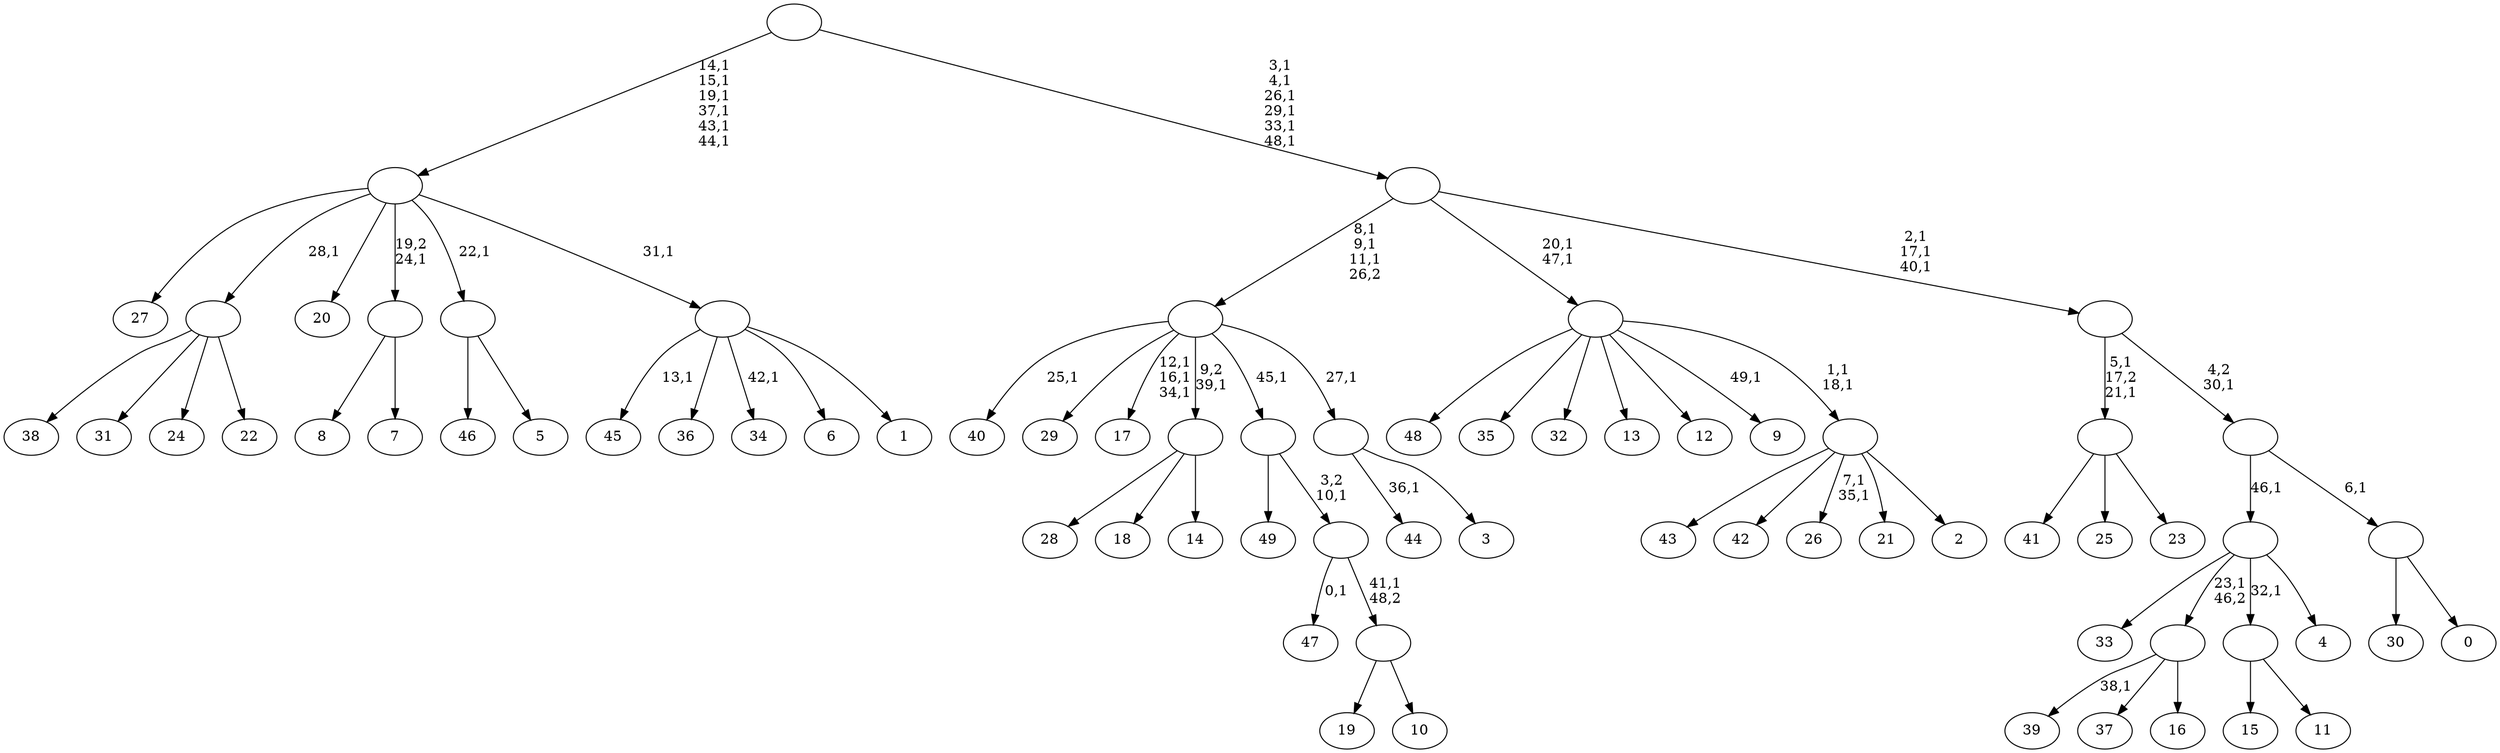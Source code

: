 digraph T {
	100 [label="49"]
	99 [label="48"]
	98 [label="47"]
	96 [label="46"]
	95 [label="45"]
	93 [label="44"]
	91 [label="43"]
	90 [label="42"]
	89 [label="41"]
	88 [label="40"]
	86 [label="39"]
	84 [label="38"]
	83 [label="37"]
	82 [label="36"]
	81 [label="35"]
	80 [label="34"]
	78 [label="33"]
	77 [label="32"]
	76 [label="31"]
	75 [label="30"]
	74 [label="29"]
	73 [label="28"]
	72 [label="27"]
	71 [label="26"]
	68 [label="25"]
	67 [label="24"]
	66 [label="23"]
	65 [label=""]
	63 [label="22"]
	62 [label=""]
	61 [label="21"]
	60 [label="20"]
	59 [label="19"]
	58 [label="18"]
	57 [label="17"]
	53 [label="16"]
	52 [label=""]
	51 [label="15"]
	50 [label="14"]
	49 [label=""]
	48 [label="13"]
	47 [label="12"]
	46 [label="11"]
	45 [label=""]
	44 [label="10"]
	43 [label=""]
	42 [label=""]
	41 [label=""]
	40 [label="9"]
	38 [label="8"]
	37 [label="7"]
	36 [label=""]
	35 [label="6"]
	34 [label="5"]
	33 [label=""]
	32 [label="4"]
	31 [label=""]
	30 [label="3"]
	29 [label=""]
	28 [label=""]
	25 [label="2"]
	24 [label=""]
	22 [label=""]
	20 [label="1"]
	19 [label=""]
	18 [label=""]
	12 [label="0"]
	11 [label=""]
	10 [label=""]
	9 [label=""]
	6 [label=""]
	0 [label=""]
	65 -> 89 [label=""]
	65 -> 68 [label=""]
	65 -> 66 [label=""]
	62 -> 84 [label=""]
	62 -> 76 [label=""]
	62 -> 67 [label=""]
	62 -> 63 [label=""]
	52 -> 86 [label="38,1"]
	52 -> 83 [label=""]
	52 -> 53 [label=""]
	49 -> 73 [label=""]
	49 -> 58 [label=""]
	49 -> 50 [label=""]
	45 -> 51 [label=""]
	45 -> 46 [label=""]
	43 -> 59 [label=""]
	43 -> 44 [label=""]
	42 -> 98 [label="0,1"]
	42 -> 43 [label="41,1\n48,2"]
	41 -> 100 [label=""]
	41 -> 42 [label="3,2\n10,1"]
	36 -> 38 [label=""]
	36 -> 37 [label=""]
	33 -> 96 [label=""]
	33 -> 34 [label=""]
	31 -> 78 [label=""]
	31 -> 52 [label="23,1\n46,2"]
	31 -> 45 [label="32,1"]
	31 -> 32 [label=""]
	29 -> 93 [label="36,1"]
	29 -> 30 [label=""]
	28 -> 57 [label="12,1\n16,1\n34,1"]
	28 -> 88 [label="25,1"]
	28 -> 74 [label=""]
	28 -> 49 [label="9,2\n39,1"]
	28 -> 41 [label="45,1"]
	28 -> 29 [label="27,1"]
	24 -> 71 [label="7,1\n35,1"]
	24 -> 91 [label=""]
	24 -> 90 [label=""]
	24 -> 61 [label=""]
	24 -> 25 [label=""]
	22 -> 24 [label="1,1\n18,1"]
	22 -> 40 [label="49,1"]
	22 -> 99 [label=""]
	22 -> 81 [label=""]
	22 -> 77 [label=""]
	22 -> 48 [label=""]
	22 -> 47 [label=""]
	19 -> 80 [label="42,1"]
	19 -> 95 [label="13,1"]
	19 -> 82 [label=""]
	19 -> 35 [label=""]
	19 -> 20 [label=""]
	18 -> 72 [label=""]
	18 -> 62 [label="28,1"]
	18 -> 60 [label=""]
	18 -> 36 [label="19,2\n24,1"]
	18 -> 33 [label="22,1"]
	18 -> 19 [label="31,1"]
	11 -> 75 [label=""]
	11 -> 12 [label=""]
	10 -> 31 [label="46,1"]
	10 -> 11 [label="6,1"]
	9 -> 65 [label="5,1\n17,2\n21,1"]
	9 -> 10 [label="4,2\n30,1"]
	6 -> 9 [label="2,1\n17,1\n40,1"]
	6 -> 22 [label="20,1\n47,1"]
	6 -> 28 [label="8,1\n9,1\n11,1\n26,2"]
	0 -> 6 [label="3,1\n4,1\n26,1\n29,1\n33,1\n48,1"]
	0 -> 18 [label="14,1\n15,1\n19,1\n37,1\n43,1\n44,1"]
}
